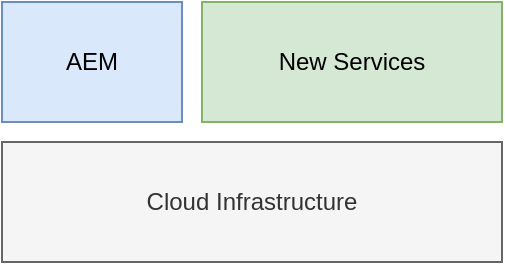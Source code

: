 <mxfile version="13.5.3" type="github">
  <diagram id="zEdRtBVnIhjPwqwlMCDI" name="Page-1">
    <mxGraphModel dx="786" dy="668" grid="1" gridSize="10" guides="1" tooltips="1" connect="1" arrows="1" fold="1" page="1" pageScale="1" pageWidth="827" pageHeight="1169" math="0" shadow="0">
      <root>
        <mxCell id="0" />
        <mxCell id="1" parent="0" />
        <mxCell id="A1JcVzxI_KPBM_R2ZojH-2" value="AEM" style="rounded=0;whiteSpace=wrap;html=1;fillColor=#dae8fc;strokeColor=#6c8ebf;" vertex="1" parent="1">
          <mxGeometry x="180" y="310" width="90" height="60" as="geometry" />
        </mxCell>
        <mxCell id="A1JcVzxI_KPBM_R2ZojH-3" value="New Services" style="rounded=0;whiteSpace=wrap;html=1;fillColor=#d5e8d4;strokeColor=#82b366;" vertex="1" parent="1">
          <mxGeometry x="280" y="310" width="150" height="60" as="geometry" />
        </mxCell>
        <mxCell id="A1JcVzxI_KPBM_R2ZojH-4" value="Cloud Infrastructure" style="rounded=0;whiteSpace=wrap;html=1;fillColor=#f5f5f5;strokeColor=#666666;fontColor=#333333;" vertex="1" parent="1">
          <mxGeometry x="180" y="380" width="250" height="60" as="geometry" />
        </mxCell>
      </root>
    </mxGraphModel>
  </diagram>
</mxfile>

